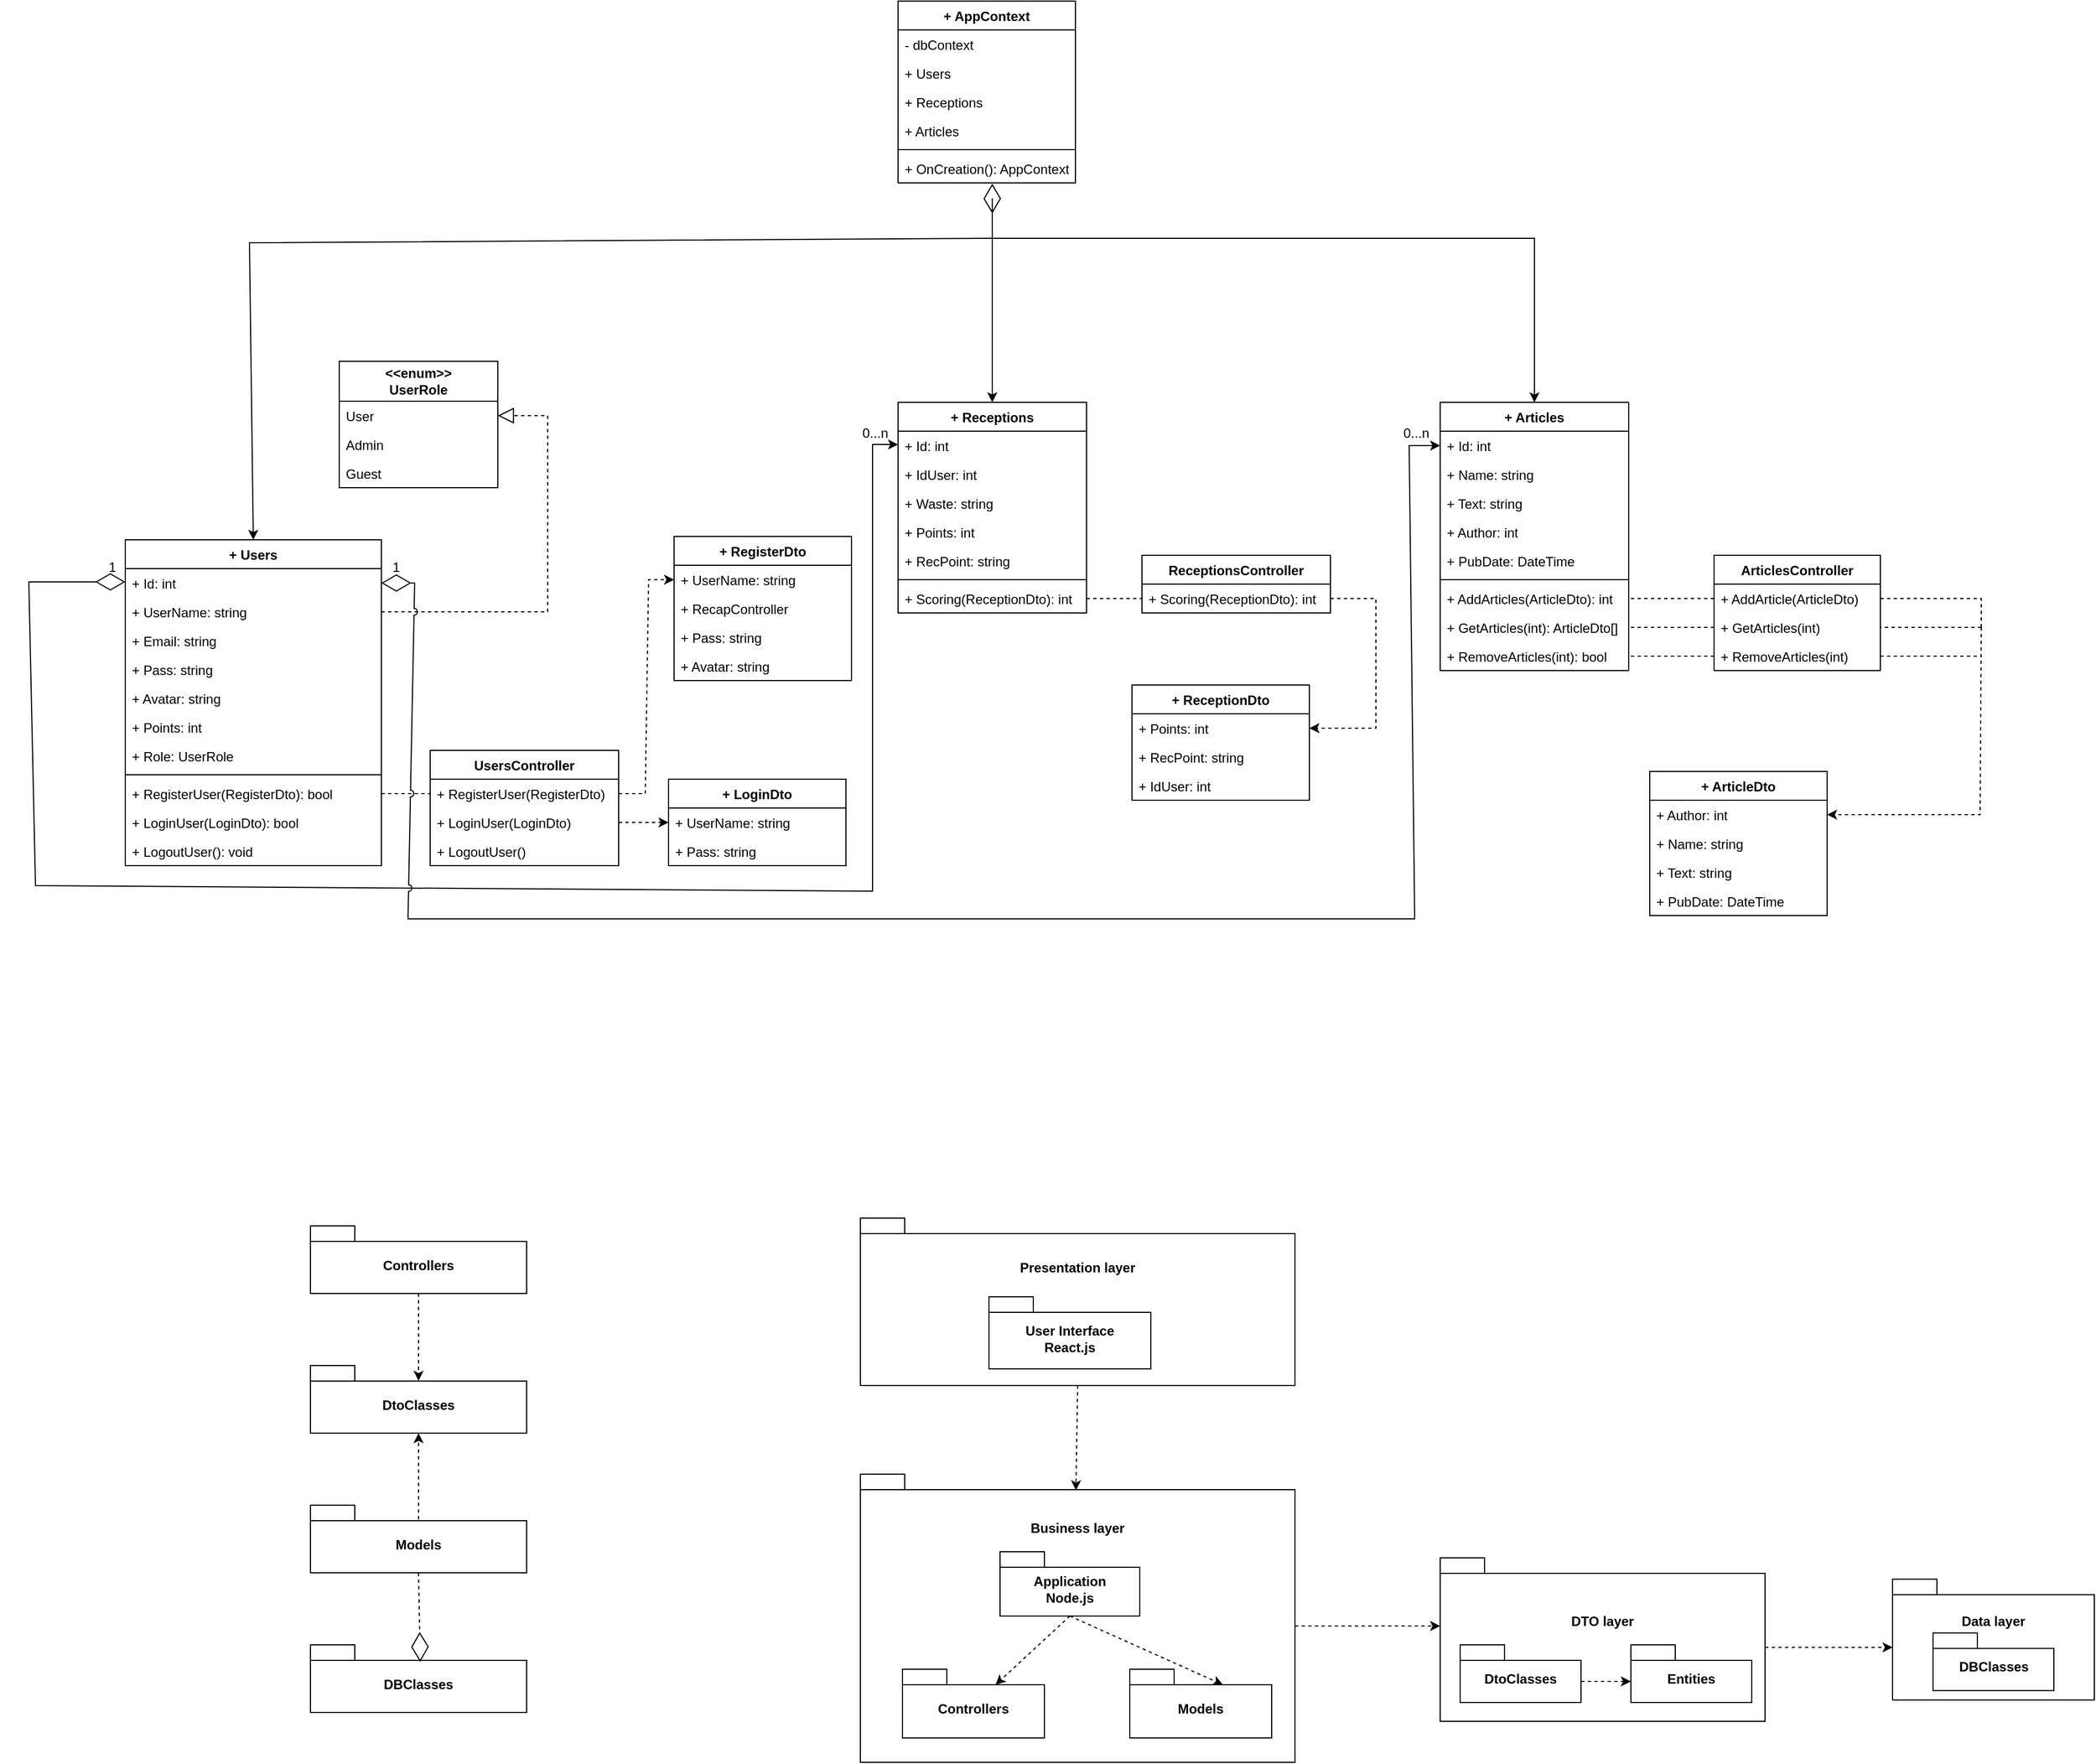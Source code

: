 <mxfile version="24.7.17">
  <diagram id="C5RBs43oDa-KdzZeNtuy" name="Page-1">
    <mxGraphModel dx="2550" dy="1283" grid="0" gridSize="10" guides="1" tooltips="1" connect="1" arrows="1" fold="1" page="0" pageScale="1" pageWidth="827" pageHeight="1169" math="0" shadow="0">
      <root>
        <mxCell id="WIyWlLk6GJQsqaUBKTNV-0" />
        <mxCell id="WIyWlLk6GJQsqaUBKTNV-1" parent="WIyWlLk6GJQsqaUBKTNV-0" />
        <mxCell id="W99qepSais5juS14CK-y-0" value="+ AppContext" style="swimlane;fontStyle=1;align=center;verticalAlign=top;childLayout=stackLayout;horizontal=1;startSize=26;horizontalStack=0;resizeParent=1;resizeParentMax=0;resizeLast=0;collapsible=1;marginBottom=0;whiteSpace=wrap;html=1;" parent="WIyWlLk6GJQsqaUBKTNV-1" vertex="1">
          <mxGeometry x="735" y="-72" width="160" height="164" as="geometry" />
        </mxCell>
        <mxCell id="W99qepSais5juS14CK-y-1" value="- dbContext" style="text;strokeColor=none;fillColor=none;align=left;verticalAlign=top;spacingLeft=4;spacingRight=4;overflow=hidden;rotatable=0;points=[[0,0.5],[1,0.5]];portConstraint=eastwest;whiteSpace=wrap;html=1;" parent="W99qepSais5juS14CK-y-0" vertex="1">
          <mxGeometry y="26" width="160" height="26" as="geometry" />
        </mxCell>
        <mxCell id="W99qepSais5juS14CK-y-4" value="+ Users" style="text;strokeColor=none;fillColor=none;align=left;verticalAlign=top;spacingLeft=4;spacingRight=4;overflow=hidden;rotatable=0;points=[[0,0.5],[1,0.5]];portConstraint=eastwest;whiteSpace=wrap;html=1;" parent="W99qepSais5juS14CK-y-0" vertex="1">
          <mxGeometry y="52" width="160" height="26" as="geometry" />
        </mxCell>
        <mxCell id="W99qepSais5juS14CK-y-5" value="+ Receptions" style="text;strokeColor=none;fillColor=none;align=left;verticalAlign=top;spacingLeft=4;spacingRight=4;overflow=hidden;rotatable=0;points=[[0,0.5],[1,0.5]];portConstraint=eastwest;whiteSpace=wrap;html=1;" parent="W99qepSais5juS14CK-y-0" vertex="1">
          <mxGeometry y="78" width="160" height="26" as="geometry" />
        </mxCell>
        <mxCell id="t9Mh6_cJyYwmOtAE9GdM-5" value="+ Articles" style="text;strokeColor=none;fillColor=none;align=left;verticalAlign=top;spacingLeft=4;spacingRight=4;overflow=hidden;rotatable=0;points=[[0,0.5],[1,0.5]];portConstraint=eastwest;whiteSpace=wrap;html=1;" vertex="1" parent="W99qepSais5juS14CK-y-0">
          <mxGeometry y="104" width="160" height="26" as="geometry" />
        </mxCell>
        <mxCell id="W99qepSais5juS14CK-y-2" value="" style="line;strokeWidth=1;fillColor=none;align=left;verticalAlign=middle;spacingTop=-1;spacingLeft=3;spacingRight=3;rotatable=0;labelPosition=right;points=[];portConstraint=eastwest;strokeColor=inherit;" parent="W99qepSais5juS14CK-y-0" vertex="1">
          <mxGeometry y="130" width="160" height="8" as="geometry" />
        </mxCell>
        <mxCell id="W99qepSais5juS14CK-y-3" value="+ OnCreation(): AppContext" style="text;strokeColor=none;fillColor=none;align=left;verticalAlign=top;spacingLeft=4;spacingRight=4;overflow=hidden;rotatable=0;points=[[0,0.5],[1,0.5]];portConstraint=eastwest;whiteSpace=wrap;html=1;" parent="W99qepSais5juS14CK-y-0" vertex="1">
          <mxGeometry y="138" width="160" height="26" as="geometry" />
        </mxCell>
        <mxCell id="W99qepSais5juS14CK-y-13" value="+ Users" style="swimlane;fontStyle=1;align=center;verticalAlign=top;childLayout=stackLayout;horizontal=1;startSize=26;horizontalStack=0;resizeParent=1;resizeParentMax=0;resizeLast=0;collapsible=1;marginBottom=0;whiteSpace=wrap;html=1;" parent="WIyWlLk6GJQsqaUBKTNV-1" vertex="1">
          <mxGeometry x="38" y="414" width="231" height="294" as="geometry" />
        </mxCell>
        <mxCell id="W99qepSais5juS14CK-y-14" value="+ Id: int" style="text;strokeColor=none;fillColor=none;align=left;verticalAlign=top;spacingLeft=4;spacingRight=4;overflow=hidden;rotatable=0;points=[[0,0.5],[1,0.5]];portConstraint=eastwest;whiteSpace=wrap;html=1;" parent="W99qepSais5juS14CK-y-13" vertex="1">
          <mxGeometry y="26" width="231" height="26" as="geometry" />
        </mxCell>
        <mxCell id="W99qepSais5juS14CK-y-20" value="+ UserName: string" style="text;strokeColor=none;fillColor=none;align=left;verticalAlign=top;spacingLeft=4;spacingRight=4;overflow=hidden;rotatable=0;points=[[0,0.5],[1,0.5]];portConstraint=eastwest;whiteSpace=wrap;html=1;" parent="W99qepSais5juS14CK-y-13" vertex="1">
          <mxGeometry y="52" width="231" height="26" as="geometry" />
        </mxCell>
        <mxCell id="W99qepSais5juS14CK-y-21" value="+ Email: string" style="text;strokeColor=none;fillColor=none;align=left;verticalAlign=top;spacingLeft=4;spacingRight=4;overflow=hidden;rotatable=0;points=[[0,0.5],[1,0.5]];portConstraint=eastwest;whiteSpace=wrap;html=1;" parent="W99qepSais5juS14CK-y-13" vertex="1">
          <mxGeometry y="78" width="231" height="26" as="geometry" />
        </mxCell>
        <mxCell id="W99qepSais5juS14CK-y-22" value="+ Pass: string" style="text;strokeColor=none;fillColor=none;align=left;verticalAlign=top;spacingLeft=4;spacingRight=4;overflow=hidden;rotatable=0;points=[[0,0.5],[1,0.5]];portConstraint=eastwest;whiteSpace=wrap;html=1;" parent="W99qepSais5juS14CK-y-13" vertex="1">
          <mxGeometry y="104" width="231" height="26" as="geometry" />
        </mxCell>
        <mxCell id="W99qepSais5juS14CK-y-23" value="+ Avatar: string" style="text;strokeColor=none;fillColor=none;align=left;verticalAlign=top;spacingLeft=4;spacingRight=4;overflow=hidden;rotatable=0;points=[[0,0.5],[1,0.5]];portConstraint=eastwest;whiteSpace=wrap;html=1;" parent="W99qepSais5juS14CK-y-13" vertex="1">
          <mxGeometry y="130" width="231" height="26" as="geometry" />
        </mxCell>
        <mxCell id="W99qepSais5juS14CK-y-24" value="+ Points: int" style="text;strokeColor=none;fillColor=none;align=left;verticalAlign=top;spacingLeft=4;spacingRight=4;overflow=hidden;rotatable=0;points=[[0,0.5],[1,0.5]];portConstraint=eastwest;whiteSpace=wrap;html=1;" parent="W99qepSais5juS14CK-y-13" vertex="1">
          <mxGeometry y="156" width="231" height="26" as="geometry" />
        </mxCell>
        <mxCell id="W99qepSais5juS14CK-y-25" value="+ Role: UserRole" style="text;strokeColor=none;fillColor=none;align=left;verticalAlign=top;spacingLeft=4;spacingRight=4;overflow=hidden;rotatable=0;points=[[0,0.5],[1,0.5]];portConstraint=eastwest;whiteSpace=wrap;html=1;" parent="W99qepSais5juS14CK-y-13" vertex="1">
          <mxGeometry y="182" width="231" height="26" as="geometry" />
        </mxCell>
        <mxCell id="W99qepSais5juS14CK-y-17" value="" style="line;strokeWidth=1;fillColor=none;align=left;verticalAlign=middle;spacingTop=-1;spacingLeft=3;spacingRight=3;rotatable=0;labelPosition=right;points=[];portConstraint=eastwest;strokeColor=inherit;" parent="W99qepSais5juS14CK-y-13" vertex="1">
          <mxGeometry y="208" width="231" height="8" as="geometry" />
        </mxCell>
        <mxCell id="W99qepSais5juS14CK-y-18" value="+ RegisterUser(RegisterDto): bool" style="text;strokeColor=none;fillColor=none;align=left;verticalAlign=top;spacingLeft=4;spacingRight=4;overflow=hidden;rotatable=0;points=[[0,0.5],[1,0.5]];portConstraint=eastwest;whiteSpace=wrap;html=1;" parent="W99qepSais5juS14CK-y-13" vertex="1">
          <mxGeometry y="216" width="231" height="26" as="geometry" />
        </mxCell>
        <mxCell id="t9Mh6_cJyYwmOtAE9GdM-12" value="+ LoginUser(LoginDto): bool" style="text;strokeColor=none;fillColor=none;align=left;verticalAlign=top;spacingLeft=4;spacingRight=4;overflow=hidden;rotatable=0;points=[[0,0.5],[1,0.5]];portConstraint=eastwest;whiteSpace=wrap;html=1;" vertex="1" parent="W99qepSais5juS14CK-y-13">
          <mxGeometry y="242" width="231" height="26" as="geometry" />
        </mxCell>
        <mxCell id="t9Mh6_cJyYwmOtAE9GdM-13" value="+ LogoutUser(): void" style="text;strokeColor=none;fillColor=none;align=left;verticalAlign=top;spacingLeft=4;spacingRight=4;overflow=hidden;rotatable=0;points=[[0,0.5],[1,0.5]];portConstraint=eastwest;whiteSpace=wrap;html=1;" vertex="1" parent="W99qepSais5juS14CK-y-13">
          <mxGeometry y="268" width="231" height="26" as="geometry" />
        </mxCell>
        <mxCell id="W99qepSais5juS14CK-y-26" value="UsersController" style="swimlane;fontStyle=1;align=center;verticalAlign=top;childLayout=stackLayout;horizontal=1;startSize=26;horizontalStack=0;resizeParent=1;resizeParentMax=0;resizeLast=0;collapsible=1;marginBottom=0;whiteSpace=wrap;html=1;" parent="WIyWlLk6GJQsqaUBKTNV-1" vertex="1">
          <mxGeometry x="313" y="604" width="170" height="104" as="geometry" />
        </mxCell>
        <mxCell id="W99qepSais5juS14CK-y-27" value="+ RegisterUser(RegisterDto)" style="text;strokeColor=none;fillColor=none;align=left;verticalAlign=top;spacingLeft=4;spacingRight=4;overflow=hidden;rotatable=0;points=[[0,0.5],[1,0.5]];portConstraint=eastwest;whiteSpace=wrap;html=1;" parent="W99qepSais5juS14CK-y-26" vertex="1">
          <mxGeometry y="26" width="170" height="26" as="geometry" />
        </mxCell>
        <mxCell id="W99qepSais5juS14CK-y-28" value="+ LoginUser(LoginDto)" style="text;strokeColor=none;fillColor=none;align=left;verticalAlign=top;spacingLeft=4;spacingRight=4;overflow=hidden;rotatable=0;points=[[0,0.5],[1,0.5]];portConstraint=eastwest;whiteSpace=wrap;html=1;" parent="W99qepSais5juS14CK-y-26" vertex="1">
          <mxGeometry y="52" width="170" height="26" as="geometry" />
        </mxCell>
        <mxCell id="W99qepSais5juS14CK-y-29" value="+ LogoutUser()" style="text;strokeColor=none;fillColor=none;align=left;verticalAlign=top;spacingLeft=4;spacingRight=4;overflow=hidden;rotatable=0;points=[[0,0.5],[1,0.5]];portConstraint=eastwest;whiteSpace=wrap;html=1;" parent="W99qepSais5juS14CK-y-26" vertex="1">
          <mxGeometry y="78" width="170" height="26" as="geometry" />
        </mxCell>
        <mxCell id="W99qepSais5juS14CK-y-32" value="+ RegisterDto" style="swimlane;fontStyle=1;align=center;verticalAlign=top;childLayout=stackLayout;horizontal=1;startSize=26;horizontalStack=0;resizeParent=1;resizeParentMax=0;resizeLast=0;collapsible=1;marginBottom=0;whiteSpace=wrap;html=1;" parent="WIyWlLk6GJQsqaUBKTNV-1" vertex="1">
          <mxGeometry x="533" y="411" width="160" height="130" as="geometry" />
        </mxCell>
        <mxCell id="W99qepSais5juS14CK-y-33" value="+ UserName: string" style="text;strokeColor=none;fillColor=none;align=left;verticalAlign=top;spacingLeft=4;spacingRight=4;overflow=hidden;rotatable=0;points=[[0,0.5],[1,0.5]];portConstraint=eastwest;whiteSpace=wrap;html=1;" parent="W99qepSais5juS14CK-y-32" vertex="1">
          <mxGeometry y="26" width="160" height="26" as="geometry" />
        </mxCell>
        <mxCell id="W99qepSais5juS14CK-y-34" value="+ RecapController" style="text;strokeColor=none;fillColor=none;align=left;verticalAlign=top;spacingLeft=4;spacingRight=4;overflow=hidden;rotatable=0;points=[[0,0.5],[1,0.5]];portConstraint=eastwest;whiteSpace=wrap;html=1;" parent="W99qepSais5juS14CK-y-32" vertex="1">
          <mxGeometry y="52" width="160" height="26" as="geometry" />
        </mxCell>
        <mxCell id="W99qepSais5juS14CK-y-35" value="+ Pass: string" style="text;strokeColor=none;fillColor=none;align=left;verticalAlign=top;spacingLeft=4;spacingRight=4;overflow=hidden;rotatable=0;points=[[0,0.5],[1,0.5]];portConstraint=eastwest;whiteSpace=wrap;html=1;" parent="W99qepSais5juS14CK-y-32" vertex="1">
          <mxGeometry y="78" width="160" height="26" as="geometry" />
        </mxCell>
        <mxCell id="W99qepSais5juS14CK-y-38" value="+ Avatar: string" style="text;strokeColor=none;fillColor=none;align=left;verticalAlign=top;spacingLeft=4;spacingRight=4;overflow=hidden;rotatable=0;points=[[0,0.5],[1,0.5]];portConstraint=eastwest;whiteSpace=wrap;html=1;" parent="W99qepSais5juS14CK-y-32" vertex="1">
          <mxGeometry y="104" width="160" height="26" as="geometry" />
        </mxCell>
        <mxCell id="W99qepSais5juS14CK-y-39" value="+ LoginDto" style="swimlane;fontStyle=1;align=center;verticalAlign=top;childLayout=stackLayout;horizontal=1;startSize=26;horizontalStack=0;resizeParent=1;resizeParentMax=0;resizeLast=0;collapsible=1;marginBottom=0;whiteSpace=wrap;html=1;" parent="WIyWlLk6GJQsqaUBKTNV-1" vertex="1">
          <mxGeometry x="528" y="630" width="160" height="78" as="geometry" />
        </mxCell>
        <mxCell id="W99qepSais5juS14CK-y-40" value="+ UserName: string" style="text;strokeColor=none;fillColor=none;align=left;verticalAlign=top;spacingLeft=4;spacingRight=4;overflow=hidden;rotatable=0;points=[[0,0.5],[1,0.5]];portConstraint=eastwest;whiteSpace=wrap;html=1;" parent="W99qepSais5juS14CK-y-39" vertex="1">
          <mxGeometry y="26" width="160" height="26" as="geometry" />
        </mxCell>
        <mxCell id="W99qepSais5juS14CK-y-44" value="+ Pass: string" style="text;strokeColor=none;fillColor=none;align=left;verticalAlign=top;spacingLeft=4;spacingRight=4;overflow=hidden;rotatable=0;points=[[0,0.5],[1,0.5]];portConstraint=eastwest;whiteSpace=wrap;html=1;" parent="W99qepSais5juS14CK-y-39" vertex="1">
          <mxGeometry y="52" width="160" height="26" as="geometry" />
        </mxCell>
        <mxCell id="t9Mh6_cJyYwmOtAE9GdM-3" style="edgeStyle=orthogonalEdgeStyle;rounded=0;orthogonalLoop=1;jettySize=auto;html=1;exitX=0.5;exitY=0;exitDx=0;exitDy=0;endArrow=none;endFill=0;startArrow=classic;startFill=1;" edge="1" parent="WIyWlLk6GJQsqaUBKTNV-1" source="W99qepSais5juS14CK-y-50">
          <mxGeometry relative="1" as="geometry">
            <mxPoint x="820" y="105.857" as="targetPoint" />
          </mxGeometry>
        </mxCell>
        <mxCell id="W99qepSais5juS14CK-y-50" value="+ Receptions" style="swimlane;fontStyle=1;align=center;verticalAlign=top;childLayout=stackLayout;horizontal=1;startSize=26;horizontalStack=0;resizeParent=1;resizeParentMax=0;resizeLast=0;collapsible=1;marginBottom=0;whiteSpace=wrap;html=1;" parent="WIyWlLk6GJQsqaUBKTNV-1" vertex="1">
          <mxGeometry x="735" y="290" width="170" height="190" as="geometry" />
        </mxCell>
        <mxCell id="W99qepSais5juS14CK-y-51" value="+ Id: int" style="text;strokeColor=none;fillColor=none;align=left;verticalAlign=top;spacingLeft=4;spacingRight=4;overflow=hidden;rotatable=0;points=[[0,0.5],[1,0.5]];portConstraint=eastwest;whiteSpace=wrap;html=1;" parent="W99qepSais5juS14CK-y-50" vertex="1">
          <mxGeometry y="26" width="170" height="26" as="geometry" />
        </mxCell>
        <mxCell id="W99qepSais5juS14CK-y-52" value="+ IdUser: int" style="text;strokeColor=none;fillColor=none;align=left;verticalAlign=top;spacingLeft=4;spacingRight=4;overflow=hidden;rotatable=0;points=[[0,0.5],[1,0.5]];portConstraint=eastwest;whiteSpace=wrap;html=1;" parent="W99qepSais5juS14CK-y-50" vertex="1">
          <mxGeometry y="52" width="170" height="26" as="geometry" />
        </mxCell>
        <mxCell id="W99qepSais5juS14CK-y-53" value="+ Waste: string" style="text;strokeColor=none;fillColor=none;align=left;verticalAlign=top;spacingLeft=4;spacingRight=4;overflow=hidden;rotatable=0;points=[[0,0.5],[1,0.5]];portConstraint=eastwest;whiteSpace=wrap;html=1;" parent="W99qepSais5juS14CK-y-50" vertex="1">
          <mxGeometry y="78" width="170" height="26" as="geometry" />
        </mxCell>
        <mxCell id="W99qepSais5juS14CK-y-54" value="+ Points: int" style="text;strokeColor=none;fillColor=none;align=left;verticalAlign=top;spacingLeft=4;spacingRight=4;overflow=hidden;rotatable=0;points=[[0,0.5],[1,0.5]];portConstraint=eastwest;whiteSpace=wrap;html=1;" parent="W99qepSais5juS14CK-y-50" vertex="1">
          <mxGeometry y="104" width="170" height="26" as="geometry" />
        </mxCell>
        <mxCell id="W99qepSais5juS14CK-y-57" value="+ RecPoint: string" style="text;strokeColor=none;fillColor=none;align=left;verticalAlign=top;spacingLeft=4;spacingRight=4;overflow=hidden;rotatable=0;points=[[0,0.5],[1,0.5]];portConstraint=eastwest;whiteSpace=wrap;html=1;" parent="W99qepSais5juS14CK-y-50" vertex="1">
          <mxGeometry y="130" width="170" height="26" as="geometry" />
        </mxCell>
        <mxCell id="W99qepSais5juS14CK-y-58" value="" style="line;strokeWidth=1;fillColor=none;align=left;verticalAlign=middle;spacingTop=-1;spacingLeft=3;spacingRight=3;rotatable=0;labelPosition=right;points=[];portConstraint=eastwest;strokeColor=inherit;" parent="W99qepSais5juS14CK-y-50" vertex="1">
          <mxGeometry y="156" width="170" height="8" as="geometry" />
        </mxCell>
        <mxCell id="W99qepSais5juS14CK-y-59" value="+ Scoring(ReceptionDto): int" style="text;strokeColor=none;fillColor=none;align=left;verticalAlign=top;spacingLeft=4;spacingRight=4;overflow=hidden;rotatable=0;points=[[0,0.5],[1,0.5]];portConstraint=eastwest;whiteSpace=wrap;html=1;" parent="W99qepSais5juS14CK-y-50" vertex="1">
          <mxGeometry y="164" width="170" height="26" as="geometry" />
        </mxCell>
        <mxCell id="W99qepSais5juS14CK-y-60" value="+ ReceptionDto" style="swimlane;fontStyle=1;align=center;verticalAlign=top;childLayout=stackLayout;horizontal=1;startSize=26;horizontalStack=0;resizeParent=1;resizeParentMax=0;resizeLast=0;collapsible=1;marginBottom=0;whiteSpace=wrap;html=1;" parent="WIyWlLk6GJQsqaUBKTNV-1" vertex="1">
          <mxGeometry x="946" y="545" width="160" height="104" as="geometry" />
        </mxCell>
        <mxCell id="W99qepSais5juS14CK-y-61" value="+ Points: int" style="text;strokeColor=none;fillColor=none;align=left;verticalAlign=top;spacingLeft=4;spacingRight=4;overflow=hidden;rotatable=0;points=[[0,0.5],[1,0.5]];portConstraint=eastwest;whiteSpace=wrap;html=1;" parent="W99qepSais5juS14CK-y-60" vertex="1">
          <mxGeometry y="26" width="160" height="26" as="geometry" />
        </mxCell>
        <mxCell id="W99qepSais5juS14CK-y-62" value="+ RecPoint: string" style="text;strokeColor=none;fillColor=none;align=left;verticalAlign=top;spacingLeft=4;spacingRight=4;overflow=hidden;rotatable=0;points=[[0,0.5],[1,0.5]];portConstraint=eastwest;whiteSpace=wrap;html=1;" parent="W99qepSais5juS14CK-y-60" vertex="1">
          <mxGeometry y="52" width="160" height="26" as="geometry" />
        </mxCell>
        <mxCell id="W99qepSais5juS14CK-y-63" value="+ IdUser: int" style="text;strokeColor=none;fillColor=none;align=left;verticalAlign=top;spacingLeft=4;spacingRight=4;overflow=hidden;rotatable=0;points=[[0,0.5],[1,0.5]];portConstraint=eastwest;whiteSpace=wrap;html=1;" parent="W99qepSais5juS14CK-y-60" vertex="1">
          <mxGeometry y="78" width="160" height="26" as="geometry" />
        </mxCell>
        <mxCell id="W99qepSais5juS14CK-y-65" value="ReceptionsController" style="swimlane;fontStyle=1;align=center;verticalAlign=top;childLayout=stackLayout;horizontal=1;startSize=26;horizontalStack=0;resizeParent=1;resizeParentMax=0;resizeLast=0;collapsible=1;marginBottom=0;whiteSpace=wrap;html=1;" parent="WIyWlLk6GJQsqaUBKTNV-1" vertex="1">
          <mxGeometry x="955" y="428" width="170" height="52" as="geometry" />
        </mxCell>
        <mxCell id="W99qepSais5juS14CK-y-66" value="+ Scoring(ReceptionDto): int" style="text;strokeColor=none;fillColor=none;align=left;verticalAlign=top;spacingLeft=4;spacingRight=4;overflow=hidden;rotatable=0;points=[[0,0.5],[1,0.5]];portConstraint=eastwest;whiteSpace=wrap;html=1;" parent="W99qepSais5juS14CK-y-65" vertex="1">
          <mxGeometry y="26" width="170" height="26" as="geometry" />
        </mxCell>
        <mxCell id="t9Mh6_cJyYwmOtAE9GdM-4" style="edgeStyle=orthogonalEdgeStyle;rounded=0;orthogonalLoop=1;jettySize=auto;html=1;exitX=0.5;exitY=0;exitDx=0;exitDy=0;endArrow=none;endFill=0;startArrow=classic;startFill=1;" edge="1" parent="WIyWlLk6GJQsqaUBKTNV-1" source="W99qepSais5juS14CK-y-69">
          <mxGeometry relative="1" as="geometry">
            <mxPoint x="820" y="142" as="targetPoint" />
            <Array as="points">
              <mxPoint x="1309" y="142" />
            </Array>
          </mxGeometry>
        </mxCell>
        <mxCell id="W99qepSais5juS14CK-y-69" value="+ Articles" style="swimlane;fontStyle=1;align=center;verticalAlign=top;childLayout=stackLayout;horizontal=1;startSize=26;horizontalStack=0;resizeParent=1;resizeParentMax=0;resizeLast=0;collapsible=1;marginBottom=0;whiteSpace=wrap;html=1;" parent="WIyWlLk6GJQsqaUBKTNV-1" vertex="1">
          <mxGeometry x="1224" y="290" width="170" height="242" as="geometry" />
        </mxCell>
        <mxCell id="W99qepSais5juS14CK-y-70" value="+ Id: int" style="text;strokeColor=none;fillColor=none;align=left;verticalAlign=top;spacingLeft=4;spacingRight=4;overflow=hidden;rotatable=0;points=[[0,0.5],[1,0.5]];portConstraint=eastwest;whiteSpace=wrap;html=1;" parent="W99qepSais5juS14CK-y-69" vertex="1">
          <mxGeometry y="26" width="170" height="26" as="geometry" />
        </mxCell>
        <mxCell id="W99qepSais5juS14CK-y-71" value="+ Name: string" style="text;strokeColor=none;fillColor=none;align=left;verticalAlign=top;spacingLeft=4;spacingRight=4;overflow=hidden;rotatable=0;points=[[0,0.5],[1,0.5]];portConstraint=eastwest;whiteSpace=wrap;html=1;" parent="W99qepSais5juS14CK-y-69" vertex="1">
          <mxGeometry y="52" width="170" height="26" as="geometry" />
        </mxCell>
        <mxCell id="W99qepSais5juS14CK-y-72" value="+ Text: string" style="text;strokeColor=none;fillColor=none;align=left;verticalAlign=top;spacingLeft=4;spacingRight=4;overflow=hidden;rotatable=0;points=[[0,0.5],[1,0.5]];portConstraint=eastwest;whiteSpace=wrap;html=1;" parent="W99qepSais5juS14CK-y-69" vertex="1">
          <mxGeometry y="78" width="170" height="26" as="geometry" />
        </mxCell>
        <mxCell id="W99qepSais5juS14CK-y-73" value="+ Author: int" style="text;strokeColor=none;fillColor=none;align=left;verticalAlign=top;spacingLeft=4;spacingRight=4;overflow=hidden;rotatable=0;points=[[0,0.5],[1,0.5]];portConstraint=eastwest;whiteSpace=wrap;html=1;" parent="W99qepSais5juS14CK-y-69" vertex="1">
          <mxGeometry y="104" width="170" height="26" as="geometry" />
        </mxCell>
        <mxCell id="W99qepSais5juS14CK-y-74" value="+ PubDate: DateTime" style="text;strokeColor=none;fillColor=none;align=left;verticalAlign=top;spacingLeft=4;spacingRight=4;overflow=hidden;rotatable=0;points=[[0,0.5],[1,0.5]];portConstraint=eastwest;whiteSpace=wrap;html=1;" parent="W99qepSais5juS14CK-y-69" vertex="1">
          <mxGeometry y="130" width="170" height="26" as="geometry" />
        </mxCell>
        <mxCell id="W99qepSais5juS14CK-y-75" value="" style="line;strokeWidth=1;fillColor=none;align=left;verticalAlign=middle;spacingTop=-1;spacingLeft=3;spacingRight=3;rotatable=0;labelPosition=right;points=[];portConstraint=eastwest;strokeColor=inherit;" parent="W99qepSais5juS14CK-y-69" vertex="1">
          <mxGeometry y="156" width="170" height="8" as="geometry" />
        </mxCell>
        <mxCell id="W99qepSais5juS14CK-y-76" value="+ AddArticles(ArticleDto): int" style="text;strokeColor=none;fillColor=none;align=left;verticalAlign=top;spacingLeft=4;spacingRight=4;overflow=hidden;rotatable=0;points=[[0,0.5],[1,0.5]];portConstraint=eastwest;whiteSpace=wrap;html=1;" parent="W99qepSais5juS14CK-y-69" vertex="1">
          <mxGeometry y="164" width="170" height="26" as="geometry" />
        </mxCell>
        <mxCell id="W99qepSais5juS14CK-y-77" value="+ GetArticles(int): ArticleDto[]" style="text;strokeColor=none;fillColor=none;align=left;verticalAlign=top;spacingLeft=4;spacingRight=4;overflow=hidden;rotatable=0;points=[[0,0.5],[1,0.5]];portConstraint=eastwest;whiteSpace=wrap;html=1;" parent="W99qepSais5juS14CK-y-69" vertex="1">
          <mxGeometry y="190" width="170" height="26" as="geometry" />
        </mxCell>
        <mxCell id="W99qepSais5juS14CK-y-78" value="+ RemoveArticles(int): bool" style="text;strokeColor=none;fillColor=none;align=left;verticalAlign=top;spacingLeft=4;spacingRight=4;overflow=hidden;rotatable=0;points=[[0,0.5],[1,0.5]];portConstraint=eastwest;whiteSpace=wrap;html=1;" parent="W99qepSais5juS14CK-y-69" vertex="1">
          <mxGeometry y="216" width="170" height="26" as="geometry" />
        </mxCell>
        <mxCell id="W99qepSais5juS14CK-y-79" value="ArticlesController" style="swimlane;fontStyle=1;align=center;verticalAlign=top;childLayout=stackLayout;horizontal=1;startSize=26;horizontalStack=0;resizeParent=1;resizeParentMax=0;resizeLast=0;collapsible=1;marginBottom=0;whiteSpace=wrap;html=1;" parent="WIyWlLk6GJQsqaUBKTNV-1" vertex="1">
          <mxGeometry x="1471" y="428" width="150" height="104" as="geometry" />
        </mxCell>
        <mxCell id="W99qepSais5juS14CK-y-80" value="+ AddArticle(ArticleDto)" style="text;strokeColor=none;fillColor=none;align=left;verticalAlign=top;spacingLeft=4;spacingRight=4;overflow=hidden;rotatable=0;points=[[0,0.5],[1,0.5]];portConstraint=eastwest;whiteSpace=wrap;html=1;" parent="W99qepSais5juS14CK-y-79" vertex="1">
          <mxGeometry y="26" width="150" height="26" as="geometry" />
        </mxCell>
        <mxCell id="W99qepSais5juS14CK-y-81" value="+ GetArticles(int)" style="text;strokeColor=none;fillColor=none;align=left;verticalAlign=top;spacingLeft=4;spacingRight=4;overflow=hidden;rotatable=0;points=[[0,0.5],[1,0.5]];portConstraint=eastwest;whiteSpace=wrap;html=1;" parent="W99qepSais5juS14CK-y-79" vertex="1">
          <mxGeometry y="52" width="150" height="26" as="geometry" />
        </mxCell>
        <mxCell id="W99qepSais5juS14CK-y-82" value="+ RemoveArticles(int)" style="text;strokeColor=none;fillColor=none;align=left;verticalAlign=top;spacingLeft=4;spacingRight=4;overflow=hidden;rotatable=0;points=[[0,0.5],[1,0.5]];portConstraint=eastwest;whiteSpace=wrap;html=1;" parent="W99qepSais5juS14CK-y-79" vertex="1">
          <mxGeometry y="78" width="150" height="26" as="geometry" />
        </mxCell>
        <mxCell id="W99qepSais5juS14CK-y-83" value="+ ArticleDto" style="swimlane;fontStyle=1;align=center;verticalAlign=top;childLayout=stackLayout;horizontal=1;startSize=26;horizontalStack=0;resizeParent=1;resizeParentMax=0;resizeLast=0;collapsible=1;marginBottom=0;whiteSpace=wrap;html=1;" parent="WIyWlLk6GJQsqaUBKTNV-1" vertex="1">
          <mxGeometry x="1413" y="623" width="160" height="130" as="geometry" />
        </mxCell>
        <mxCell id="W99qepSais5juS14CK-y-84" value="+ Author: int" style="text;strokeColor=none;fillColor=none;align=left;verticalAlign=top;spacingLeft=4;spacingRight=4;overflow=hidden;rotatable=0;points=[[0,0.5],[1,0.5]];portConstraint=eastwest;whiteSpace=wrap;html=1;" parent="W99qepSais5juS14CK-y-83" vertex="1">
          <mxGeometry y="26" width="160" height="26" as="geometry" />
        </mxCell>
        <mxCell id="W99qepSais5juS14CK-y-87" value="+ Name: string" style="text;strokeColor=none;fillColor=none;align=left;verticalAlign=top;spacingLeft=4;spacingRight=4;overflow=hidden;rotatable=0;points=[[0,0.5],[1,0.5]];portConstraint=eastwest;whiteSpace=wrap;html=1;" parent="W99qepSais5juS14CK-y-83" vertex="1">
          <mxGeometry y="52" width="160" height="26" as="geometry" />
        </mxCell>
        <mxCell id="W99qepSais5juS14CK-y-85" value="+ Text: string" style="text;strokeColor=none;fillColor=none;align=left;verticalAlign=top;spacingLeft=4;spacingRight=4;overflow=hidden;rotatable=0;points=[[0,0.5],[1,0.5]];portConstraint=eastwest;whiteSpace=wrap;html=1;" parent="W99qepSais5juS14CK-y-83" vertex="1">
          <mxGeometry y="78" width="160" height="26" as="geometry" />
        </mxCell>
        <mxCell id="W99qepSais5juS14CK-y-86" value="+ PubDate: DateTime" style="text;strokeColor=none;fillColor=none;align=left;verticalAlign=top;spacingLeft=4;spacingRight=4;overflow=hidden;rotatable=0;points=[[0,0.5],[1,0.5]];portConstraint=eastwest;whiteSpace=wrap;html=1;" parent="W99qepSais5juS14CK-y-83" vertex="1">
          <mxGeometry y="104" width="160" height="26" as="geometry" />
        </mxCell>
        <mxCell id="W99qepSais5juS14CK-y-88" value="Controllers" style="shape=folder;fontStyle=1;spacingTop=10;tabWidth=40;tabHeight=14;tabPosition=left;html=1;whiteSpace=wrap;" parent="WIyWlLk6GJQsqaUBKTNV-1" vertex="1">
          <mxGeometry x="205" y="1033" width="195" height="61" as="geometry" />
        </mxCell>
        <mxCell id="W99qepSais5juS14CK-y-94" value="DtoClasses" style="shape=folder;fontStyle=1;spacingTop=10;tabWidth=40;tabHeight=14;tabPosition=left;html=1;whiteSpace=wrap;" parent="WIyWlLk6GJQsqaUBKTNV-1" vertex="1">
          <mxGeometry x="205" y="1159" width="195" height="61" as="geometry" />
        </mxCell>
        <mxCell id="W99qepSais5juS14CK-y-95" value="DBClasses" style="shape=folder;fontStyle=1;spacingTop=10;tabWidth=40;tabHeight=14;tabPosition=left;html=1;whiteSpace=wrap;" parent="WIyWlLk6GJQsqaUBKTNV-1" vertex="1">
          <mxGeometry x="205" y="1411" width="195" height="61" as="geometry" />
        </mxCell>
        <mxCell id="W99qepSais5juS14CK-y-96" value="Models" style="shape=folder;fontStyle=1;spacingTop=10;tabWidth=40;tabHeight=14;tabPosition=left;html=1;whiteSpace=wrap;" parent="WIyWlLk6GJQsqaUBKTNV-1" vertex="1">
          <mxGeometry x="205" y="1285" width="195" height="61" as="geometry" />
        </mxCell>
        <mxCell id="W99qepSais5juS14CK-y-97" value="" style="endArrow=classic;html=1;rounded=0;dashed=1;exitX=0.5;exitY=1;exitDx=0;exitDy=0;exitPerimeter=0;entryX=0.5;entryY=0.226;entryDx=0;entryDy=0;entryPerimeter=0;" parent="WIyWlLk6GJQsqaUBKTNV-1" source="W99qepSais5juS14CK-y-88" target="W99qepSais5juS14CK-y-94" edge="1">
          <mxGeometry width="50" height="50" relative="1" as="geometry">
            <mxPoint x="557" y="1237" as="sourcePoint" />
            <mxPoint x="607" y="1187" as="targetPoint" />
          </mxGeometry>
        </mxCell>
        <mxCell id="W99qepSais5juS14CK-y-98" value="" style="endArrow=classic;html=1;rounded=0;dashed=1;exitX=0.5;exitY=0.208;exitDx=0;exitDy=0;exitPerimeter=0;entryX=0.5;entryY=1;entryDx=0;entryDy=0;entryPerimeter=0;" parent="WIyWlLk6GJQsqaUBKTNV-1" source="W99qepSais5juS14CK-y-96" target="W99qepSais5juS14CK-y-94" edge="1">
          <mxGeometry width="50" height="50" relative="1" as="geometry">
            <mxPoint x="534.52" y="1260" as="sourcePoint" />
            <mxPoint x="534.52" y="1339" as="targetPoint" />
          </mxGeometry>
        </mxCell>
        <mxCell id="W99qepSais5juS14CK-y-100" value="" style="endArrow=diamondThin;endFill=0;endSize=24;html=1;rounded=0;dashed=1;exitX=0.5;exitY=1;exitDx=0;exitDy=0;exitPerimeter=0;entryX=0.508;entryY=0.251;entryDx=0;entryDy=0;entryPerimeter=0;" parent="WIyWlLk6GJQsqaUBKTNV-1" source="W99qepSais5juS14CK-y-96" target="W99qepSais5juS14CK-y-95" edge="1">
          <mxGeometry width="160" relative="1" as="geometry">
            <mxPoint x="302.5" y="1366" as="sourcePoint" />
            <mxPoint x="323" y="1425" as="targetPoint" />
          </mxGeometry>
        </mxCell>
        <mxCell id="t9Mh6_cJyYwmOtAE9GdM-1" value="" style="endArrow=diamondThin;endFill=0;endSize=24;html=1;rounded=0;entryX=0.531;entryY=1.027;entryDx=0;entryDy=0;entryPerimeter=0;exitX=0.5;exitY=0;exitDx=0;exitDy=0;startArrow=classic;startFill=1;" edge="1" parent="WIyWlLk6GJQsqaUBKTNV-1" source="W99qepSais5juS14CK-y-13" target="W99qepSais5juS14CK-y-3">
          <mxGeometry width="160" relative="1" as="geometry">
            <mxPoint x="820" y="121" as="sourcePoint" />
            <mxPoint x="821" y="265" as="targetPoint" />
            <Array as="points">
              <mxPoint x="150" y="146" />
              <mxPoint x="820" y="142" />
            </Array>
          </mxGeometry>
        </mxCell>
        <mxCell id="t9Mh6_cJyYwmOtAE9GdM-8" value="&lt;b&gt;&amp;lt;&amp;lt;enum&amp;gt;&amp;gt;&lt;/b&gt;&lt;div&gt;&lt;b&gt;UserRole&lt;/b&gt;&lt;/div&gt;" style="swimlane;fontStyle=0;childLayout=stackLayout;horizontal=1;startSize=36;fillColor=none;horizontalStack=0;resizeParent=1;resizeParentMax=0;resizeLast=0;collapsible=1;marginBottom=0;whiteSpace=wrap;html=1;" vertex="1" parent="WIyWlLk6GJQsqaUBKTNV-1">
          <mxGeometry x="231" y="253" width="143" height="114" as="geometry" />
        </mxCell>
        <mxCell id="t9Mh6_cJyYwmOtAE9GdM-9" value="User" style="text;strokeColor=none;fillColor=none;align=left;verticalAlign=top;spacingLeft=4;spacingRight=4;overflow=hidden;rotatable=0;points=[[0,0.5],[1,0.5]];portConstraint=eastwest;whiteSpace=wrap;html=1;" vertex="1" parent="t9Mh6_cJyYwmOtAE9GdM-8">
          <mxGeometry y="36" width="143" height="26" as="geometry" />
        </mxCell>
        <mxCell id="t9Mh6_cJyYwmOtAE9GdM-10" value="Admin" style="text;strokeColor=none;fillColor=none;align=left;verticalAlign=top;spacingLeft=4;spacingRight=4;overflow=hidden;rotatable=0;points=[[0,0.5],[1,0.5]];portConstraint=eastwest;whiteSpace=wrap;html=1;" vertex="1" parent="t9Mh6_cJyYwmOtAE9GdM-8">
          <mxGeometry y="62" width="143" height="26" as="geometry" />
        </mxCell>
        <mxCell id="t9Mh6_cJyYwmOtAE9GdM-11" value="Guest" style="text;strokeColor=none;fillColor=none;align=left;verticalAlign=top;spacingLeft=4;spacingRight=4;overflow=hidden;rotatable=0;points=[[0,0.5],[1,0.5]];portConstraint=eastwest;whiteSpace=wrap;html=1;" vertex="1" parent="t9Mh6_cJyYwmOtAE9GdM-8">
          <mxGeometry y="88" width="143" height="26" as="geometry" />
        </mxCell>
        <mxCell id="t9Mh6_cJyYwmOtAE9GdM-15" value="" style="endArrow=block;dashed=1;endFill=0;endSize=12;html=1;rounded=0;exitX=1;exitY=0.5;exitDx=0;exitDy=0;entryX=1;entryY=0.5;entryDx=0;entryDy=0;" edge="1" parent="WIyWlLk6GJQsqaUBKTNV-1" source="W99qepSais5juS14CK-y-20" target="t9Mh6_cJyYwmOtAE9GdM-9">
          <mxGeometry width="160" relative="1" as="geometry">
            <mxPoint x="354" y="445" as="sourcePoint" />
            <mxPoint x="374" y="282" as="targetPoint" />
            <Array as="points">
              <mxPoint x="419" y="479" />
              <mxPoint x="419" y="302" />
            </Array>
          </mxGeometry>
        </mxCell>
        <mxCell id="t9Mh6_cJyYwmOtAE9GdM-17" value="" style="endArrow=classic;html=1;rounded=0;dashed=1;exitX=1;exitY=0.5;exitDx=0;exitDy=0;entryX=0;entryY=0.5;entryDx=0;entryDy=0;" edge="1" parent="WIyWlLk6GJQsqaUBKTNV-1" source="W99qepSais5juS14CK-y-27" target="W99qepSais5juS14CK-y-33">
          <mxGeometry width="50" height="50" relative="1" as="geometry">
            <mxPoint x="621" y="841" as="sourcePoint" />
            <mxPoint x="671" y="791" as="targetPoint" />
            <Array as="points">
              <mxPoint x="507" y="643" />
              <mxPoint x="510" y="450" />
            </Array>
          </mxGeometry>
        </mxCell>
        <mxCell id="t9Mh6_cJyYwmOtAE9GdM-18" value="" style="endArrow=classic;html=1;rounded=0;dashed=1;exitX=1;exitY=0.5;exitDx=0;exitDy=0;entryX=0;entryY=0.5;entryDx=0;entryDy=0;" edge="1" parent="WIyWlLk6GJQsqaUBKTNV-1" source="W99qepSais5juS14CK-y-28" target="W99qepSais5juS14CK-y-40">
          <mxGeometry width="50" height="50" relative="1" as="geometry">
            <mxPoint x="631" y="851" as="sourcePoint" />
            <mxPoint x="681" y="801" as="targetPoint" />
          </mxGeometry>
        </mxCell>
        <mxCell id="t9Mh6_cJyYwmOtAE9GdM-19" value="" style="endArrow=classic;html=1;rounded=0;dashed=1;entryX=1;entryY=0.5;entryDx=0;entryDy=0;" edge="1" parent="WIyWlLk6GJQsqaUBKTNV-1" target="W99qepSais5juS14CK-y-84">
          <mxGeometry width="50" height="50" relative="1" as="geometry">
            <mxPoint x="1712" y="493" as="sourcePoint" />
            <mxPoint x="1774" y="708" as="targetPoint" />
            <Array as="points">
              <mxPoint x="1711" y="662" />
            </Array>
          </mxGeometry>
        </mxCell>
        <mxCell id="t9Mh6_cJyYwmOtAE9GdM-23" value="" style="endArrow=none;dashed=1;html=1;rounded=0;exitX=1;exitY=0.5;exitDx=0;exitDy=0;entryX=0;entryY=0.5;entryDx=0;entryDy=0;" edge="1" parent="WIyWlLk6GJQsqaUBKTNV-1" source="W99qepSais5juS14CK-y-18" target="W99qepSais5juS14CK-y-27">
          <mxGeometry width="50" height="50" relative="1" as="geometry">
            <mxPoint x="400" y="822" as="sourcePoint" />
            <mxPoint x="450" y="772" as="targetPoint" />
          </mxGeometry>
        </mxCell>
        <mxCell id="t9Mh6_cJyYwmOtAE9GdM-25" value="" style="endArrow=none;dashed=1;html=1;rounded=0;exitX=1;exitY=0.5;exitDx=0;exitDy=0;entryX=0;entryY=0.5;entryDx=0;entryDy=0;" edge="1" parent="WIyWlLk6GJQsqaUBKTNV-1" source="W99qepSais5juS14CK-y-59" target="W99qepSais5juS14CK-y-66">
          <mxGeometry width="50" height="50" relative="1" as="geometry">
            <mxPoint x="1126" y="865" as="sourcePoint" />
            <mxPoint x="1176" y="815" as="targetPoint" />
          </mxGeometry>
        </mxCell>
        <mxCell id="t9Mh6_cJyYwmOtAE9GdM-26" value="" style="endArrow=classic;html=1;rounded=0;dashed=1;exitX=1;exitY=0.5;exitDx=0;exitDy=0;entryX=1;entryY=0.5;entryDx=0;entryDy=0;" edge="1" parent="WIyWlLk6GJQsqaUBKTNV-1" source="W99qepSais5juS14CK-y-66" target="W99qepSais5juS14CK-y-61">
          <mxGeometry width="50" height="50" relative="1" as="geometry">
            <mxPoint x="1004" y="833" as="sourcePoint" />
            <mxPoint x="1054" y="783" as="targetPoint" />
            <Array as="points">
              <mxPoint x="1166" y="467" />
              <mxPoint x="1166" y="584" />
            </Array>
          </mxGeometry>
        </mxCell>
        <mxCell id="t9Mh6_cJyYwmOtAE9GdM-32" value="" style="endArrow=none;dashed=1;html=1;rounded=0;entryX=1;entryY=0.5;entryDx=0;entryDy=0;exitX=0;exitY=0.5;exitDx=0;exitDy=0;" edge="1" parent="WIyWlLk6GJQsqaUBKTNV-1" source="W99qepSais5juS14CK-y-80" target="W99qepSais5juS14CK-y-76">
          <mxGeometry width="50" height="50" relative="1" as="geometry">
            <mxPoint x="1409" y="761" as="sourcePoint" />
            <mxPoint x="1459" y="711" as="targetPoint" />
          </mxGeometry>
        </mxCell>
        <mxCell id="t9Mh6_cJyYwmOtAE9GdM-33" value="" style="endArrow=none;dashed=1;html=1;rounded=0;entryX=1;entryY=0.5;entryDx=0;entryDy=0;exitX=0;exitY=0.5;exitDx=0;exitDy=0;" edge="1" parent="WIyWlLk6GJQsqaUBKTNV-1" source="W99qepSais5juS14CK-y-82" target="W99qepSais5juS14CK-y-78">
          <mxGeometry width="50" height="50" relative="1" as="geometry">
            <mxPoint x="1442" y="726" as="sourcePoint" />
            <mxPoint x="1492" y="676" as="targetPoint" />
          </mxGeometry>
        </mxCell>
        <mxCell id="t9Mh6_cJyYwmOtAE9GdM-34" value="" style="endArrow=none;dashed=1;html=1;rounded=0;entryX=1;entryY=0.5;entryDx=0;entryDy=0;exitX=0;exitY=0.5;exitDx=0;exitDy=0;" edge="1" parent="WIyWlLk6GJQsqaUBKTNV-1" source="W99qepSais5juS14CK-y-81" target="W99qepSais5juS14CK-y-77">
          <mxGeometry width="50" height="50" relative="1" as="geometry">
            <mxPoint x="1426" y="685" as="sourcePoint" />
            <mxPoint x="1476" y="635" as="targetPoint" />
          </mxGeometry>
        </mxCell>
        <mxCell id="t9Mh6_cJyYwmOtAE9GdM-35" value="" style="endArrow=none;dashed=1;html=1;rounded=0;exitX=1;exitY=0.5;exitDx=0;exitDy=0;" edge="1" parent="WIyWlLk6GJQsqaUBKTNV-1" source="W99qepSais5juS14CK-y-80">
          <mxGeometry width="50" height="50" relative="1" as="geometry">
            <mxPoint x="1696" y="584" as="sourcePoint" />
            <mxPoint x="1712" y="493" as="targetPoint" />
            <Array as="points">
              <mxPoint x="1712" y="467" />
            </Array>
          </mxGeometry>
        </mxCell>
        <mxCell id="t9Mh6_cJyYwmOtAE9GdM-36" value="" style="endArrow=none;dashed=1;html=1;rounded=0;entryX=1;entryY=0.5;entryDx=0;entryDy=0;" edge="1" parent="WIyWlLk6GJQsqaUBKTNV-1" target="W99qepSais5juS14CK-y-81">
          <mxGeometry width="50" height="50" relative="1" as="geometry">
            <mxPoint x="1712" y="493" as="sourcePoint" />
            <mxPoint x="1732" y="604" as="targetPoint" />
          </mxGeometry>
        </mxCell>
        <mxCell id="t9Mh6_cJyYwmOtAE9GdM-37" value="" style="endArrow=none;dashed=1;html=1;rounded=0;exitX=1;exitY=0.5;exitDx=0;exitDy=0;" edge="1" parent="WIyWlLk6GJQsqaUBKTNV-1" source="W99qepSais5juS14CK-y-82">
          <mxGeometry width="50" height="50" relative="1" as="geometry">
            <mxPoint x="1657" y="587" as="sourcePoint" />
            <mxPoint x="1712" y="519" as="targetPoint" />
          </mxGeometry>
        </mxCell>
        <mxCell id="t9Mh6_cJyYwmOtAE9GdM-44" value="" style="endArrow=diamondThin;endFill=0;endSize=24;html=1;rounded=0;entryX=0;entryY=0.5;entryDx=0;entryDy=0;exitX=0;exitY=0.5;exitDx=0;exitDy=0;startArrow=classic;startFill=1;jumpStyle=none;" edge="1" parent="WIyWlLk6GJQsqaUBKTNV-1">
          <mxGeometry width="160" relative="1" as="geometry">
            <mxPoint x="735" y="328.0" as="sourcePoint" />
            <mxPoint x="38" y="452.0" as="targetPoint" />
            <Array as="points">
              <mxPoint x="712" y="328" />
              <mxPoint x="712" y="731" />
              <mxPoint x="-43" y="726" />
              <mxPoint x="-49" y="452" />
            </Array>
          </mxGeometry>
        </mxCell>
        <mxCell id="t9Mh6_cJyYwmOtAE9GdM-45" value="1" style="text;html=1;align=center;verticalAlign=middle;resizable=0;points=[];autosize=1;strokeColor=none;fillColor=none;" vertex="1" parent="WIyWlLk6GJQsqaUBKTNV-1">
          <mxGeometry x="13" y="426" width="25" height="26" as="geometry" />
        </mxCell>
        <mxCell id="t9Mh6_cJyYwmOtAE9GdM-46" value="0...n" style="text;html=1;align=center;verticalAlign=middle;resizable=0;points=[];autosize=1;strokeColor=none;fillColor=none;" vertex="1" parent="WIyWlLk6GJQsqaUBKTNV-1">
          <mxGeometry x="693" y="305" width="41" height="26" as="geometry" />
        </mxCell>
        <mxCell id="t9Mh6_cJyYwmOtAE9GdM-49" value="" style="endArrow=diamondThin;endFill=0;endSize=24;html=1;rounded=0;entryX=1;entryY=0.5;entryDx=0;entryDy=0;exitX=0;exitY=0.5;exitDx=0;exitDy=0;jumpStyle=arc;startArrow=classic;startFill=1;" edge="1" parent="WIyWlLk6GJQsqaUBKTNV-1" source="W99qepSais5juS14CK-y-70" target="W99qepSais5juS14CK-y-14">
          <mxGeometry width="160" relative="1" as="geometry">
            <mxPoint x="919" y="881" as="sourcePoint" />
            <mxPoint x="1079" y="881" as="targetPoint" />
            <Array as="points">
              <mxPoint x="1196" y="329" />
              <mxPoint x="1201" y="756" />
              <mxPoint x="293" y="756" />
              <mxPoint x="299" y="453" />
            </Array>
          </mxGeometry>
        </mxCell>
        <mxCell id="t9Mh6_cJyYwmOtAE9GdM-50" value="1" style="text;html=1;align=center;verticalAlign=middle;resizable=0;points=[];autosize=1;strokeColor=none;fillColor=none;" vertex="1" parent="WIyWlLk6GJQsqaUBKTNV-1">
          <mxGeometry x="269" y="426" width="25" height="26" as="geometry" />
        </mxCell>
        <mxCell id="t9Mh6_cJyYwmOtAE9GdM-51" value="0...n" style="text;html=1;align=center;verticalAlign=middle;resizable=0;points=[];autosize=1;strokeColor=none;fillColor=none;" vertex="1" parent="WIyWlLk6GJQsqaUBKTNV-1">
          <mxGeometry x="1181" y="305" width="41" height="26" as="geometry" />
        </mxCell>
        <mxCell id="t9Mh6_cJyYwmOtAE9GdM-117" value="Presentation layer&lt;div&gt;&lt;br&gt;&lt;/div&gt;&lt;div&gt;&lt;br&gt;&lt;/div&gt;&lt;div&gt;&lt;br&gt;&lt;/div&gt;&lt;div&gt;&lt;br&gt;&lt;/div&gt;&lt;div&gt;&lt;br&gt;&lt;/div&gt;" style="shape=folder;fontStyle=1;spacingTop=10;tabWidth=40;tabHeight=14;tabPosition=left;html=1;whiteSpace=wrap;" vertex="1" parent="WIyWlLk6GJQsqaUBKTNV-1">
          <mxGeometry x="701" y="1026" width="392" height="151" as="geometry" />
        </mxCell>
        <mxCell id="t9Mh6_cJyYwmOtAE9GdM-118" value="&lt;div&gt;User Interface&lt;/div&gt;React.js" style="shape=folder;fontStyle=1;spacingTop=10;tabWidth=40;tabHeight=14;tabPosition=left;html=1;whiteSpace=wrap;" vertex="1" parent="WIyWlLk6GJQsqaUBKTNV-1">
          <mxGeometry x="817" y="1097" width="146" height="65" as="geometry" />
        </mxCell>
        <mxCell id="t9Mh6_cJyYwmOtAE9GdM-119" value="Business layer&lt;div&gt;&lt;br&gt;&lt;/div&gt;&lt;div&gt;&lt;br&gt;&lt;/div&gt;&lt;div&gt;&lt;br&gt;&lt;/div&gt;&lt;div&gt;&lt;br&gt;&lt;/div&gt;&lt;div&gt;&lt;br&gt;&lt;/div&gt;&lt;div&gt;&lt;br&gt;&lt;/div&gt;&lt;div&gt;&lt;br&gt;&lt;/div&gt;&lt;div&gt;&lt;br&gt;&lt;/div&gt;&lt;div&gt;&lt;br&gt;&lt;/div&gt;&lt;div&gt;&lt;br&gt;&lt;/div&gt;&lt;div&gt;&lt;br&gt;&lt;/div&gt;&lt;div&gt;&lt;br&gt;&lt;/div&gt;" style="shape=folder;fontStyle=1;spacingTop=10;tabWidth=40;tabHeight=14;tabPosition=left;html=1;whiteSpace=wrap;" vertex="1" parent="WIyWlLk6GJQsqaUBKTNV-1">
          <mxGeometry x="701" y="1257" width="392" height="260" as="geometry" />
        </mxCell>
        <mxCell id="t9Mh6_cJyYwmOtAE9GdM-120" value="&lt;div&gt;Application&lt;/div&gt;Node.js" style="shape=folder;fontStyle=1;spacingTop=10;tabWidth=40;tabHeight=14;tabPosition=left;html=1;whiteSpace=wrap;" vertex="1" parent="WIyWlLk6GJQsqaUBKTNV-1">
          <mxGeometry x="827" y="1327" width="126" height="58" as="geometry" />
        </mxCell>
        <mxCell id="t9Mh6_cJyYwmOtAE9GdM-121" value="Controllers&lt;span style=&quot;color: rgba(0, 0, 0, 0); font-family: monospace; font-size: 0px; font-weight: 400; text-align: start; text-wrap: nowrap;&quot;&gt;%3CmxGraphModel%3E%3Croot%3E%3CmxCell%20id%3D%220%22%2F%3E%3CmxCell%20id%3D%221%22%20parent%3D%220%22%2F%3E%3CmxCell%20id%3D%222%22%20value%3D%22Models%22%20style%3D%22shape%3Dfolder%3BfontStyle%3D1%3BspacingTop%3D10%3BtabWidth%3D40%3BtabHeight%3D14%3BtabPosition%3Dleft%3Bhtml%3D1%3BwhiteSpace%3Dwrap%3B%22%20vertex%3D%221%22%20parent%3D%221%22%3E%3CmxGeometry%20x%3D%22205%22%20y%3D%221285%22%20width%3D%22195%22%20height%3D%2261%22%20as%3D%22geometry%22%2F%3E%3C%2FmxCell%3E%3C%2Froot%3E%3C%2FmxGraphModel%3E&lt;/span&gt;" style="shape=folder;fontStyle=1;spacingTop=10;tabWidth=40;tabHeight=14;tabPosition=left;html=1;whiteSpace=wrap;" vertex="1" parent="WIyWlLk6GJQsqaUBKTNV-1">
          <mxGeometry x="739" y="1433" width="128" height="62" as="geometry" />
        </mxCell>
        <mxCell id="t9Mh6_cJyYwmOtAE9GdM-122" value="Models" style="shape=folder;fontStyle=1;spacingTop=10;tabWidth=40;tabHeight=14;tabPosition=left;html=1;whiteSpace=wrap;" vertex="1" parent="WIyWlLk6GJQsqaUBKTNV-1">
          <mxGeometry x="944" y="1433" width="128" height="62" as="geometry" />
        </mxCell>
        <mxCell id="t9Mh6_cJyYwmOtAE9GdM-123" value="" style="endArrow=classic;html=1;rounded=0;dashed=1;entryX=0;entryY=0;entryDx=84;entryDy=14;entryPerimeter=0;exitX=0.5;exitY=1;exitDx=0;exitDy=0;exitPerimeter=0;" edge="1" parent="WIyWlLk6GJQsqaUBKTNV-1" source="t9Mh6_cJyYwmOtAE9GdM-120" target="t9Mh6_cJyYwmOtAE9GdM-121">
          <mxGeometry width="50" height="50" relative="1" as="geometry">
            <mxPoint x="615" y="1493" as="sourcePoint" />
            <mxPoint x="560" y="1530" as="targetPoint" />
          </mxGeometry>
        </mxCell>
        <mxCell id="t9Mh6_cJyYwmOtAE9GdM-124" value="" style="endArrow=classic;html=1;rounded=0;dashed=1;entryX=0;entryY=0;entryDx=84;entryDy=14;entryPerimeter=0;exitX=0.5;exitY=1;exitDx=0;exitDy=0;exitPerimeter=0;" edge="1" parent="WIyWlLk6GJQsqaUBKTNV-1" source="t9Mh6_cJyYwmOtAE9GdM-120" target="t9Mh6_cJyYwmOtAE9GdM-122">
          <mxGeometry width="50" height="50" relative="1" as="geometry">
            <mxPoint x="482" y="1183" as="sourcePoint" />
            <mxPoint x="313" y="1183" as="targetPoint" />
          </mxGeometry>
        </mxCell>
        <mxCell id="t9Mh6_cJyYwmOtAE9GdM-125" value="" style="endArrow=classic;html=1;rounded=0;dashed=1;exitX=0.5;exitY=1;exitDx=0;exitDy=0;exitPerimeter=0;entryX=0.496;entryY=0.056;entryDx=0;entryDy=0;entryPerimeter=0;" edge="1" parent="WIyWlLk6GJQsqaUBKTNV-1" source="t9Mh6_cJyYwmOtAE9GdM-117" target="t9Mh6_cJyYwmOtAE9GdM-119">
          <mxGeometry width="50" height="50" relative="1" as="geometry">
            <mxPoint x="891" y="1198" as="sourcePoint" />
            <mxPoint x="891" y="1277" as="targetPoint" />
          </mxGeometry>
        </mxCell>
        <mxCell id="t9Mh6_cJyYwmOtAE9GdM-126" value="DTO layer&lt;div&gt;&lt;br&gt;&lt;/div&gt;&lt;div&gt;&lt;br&gt;&lt;/div&gt;&lt;div&gt;&lt;br&gt;&lt;/div&gt;" style="shape=folder;fontStyle=1;spacingTop=10;tabWidth=40;tabHeight=14;tabPosition=left;html=1;whiteSpace=wrap;" vertex="1" parent="WIyWlLk6GJQsqaUBKTNV-1">
          <mxGeometry x="1224" y="1332.5" width="293" height="147.5" as="geometry" />
        </mxCell>
        <mxCell id="t9Mh6_cJyYwmOtAE9GdM-127" value="DtoClasses" style="shape=folder;fontStyle=1;spacingTop=10;tabWidth=40;tabHeight=14;tabPosition=left;html=1;whiteSpace=wrap;" vertex="1" parent="WIyWlLk6GJQsqaUBKTNV-1">
          <mxGeometry x="1242" y="1411" width="109" height="52" as="geometry" />
        </mxCell>
        <mxCell id="t9Mh6_cJyYwmOtAE9GdM-128" value="" style="endArrow=classic;html=1;rounded=0;dashed=1;exitX=0;exitY=0;exitDx=392;exitDy=137;exitPerimeter=0;entryX=0;entryY=0;entryDx=0;entryDy=61.5;entryPerimeter=0;" edge="1" parent="WIyWlLk6GJQsqaUBKTNV-1" source="t9Mh6_cJyYwmOtAE9GdM-119" target="t9Mh6_cJyYwmOtAE9GdM-126">
          <mxGeometry width="50" height="50" relative="1" as="geometry">
            <mxPoint x="1244" y="1533" as="sourcePoint" />
            <mxPoint x="1244" y="1612" as="targetPoint" />
          </mxGeometry>
        </mxCell>
        <mxCell id="t9Mh6_cJyYwmOtAE9GdM-131" value="Data layer&lt;div&gt;&lt;br&gt;&lt;/div&gt;&lt;div&gt;&lt;br&gt;&lt;/div&gt;&lt;div&gt;&lt;br&gt;&lt;/div&gt;" style="shape=folder;fontStyle=1;spacingTop=10;tabWidth=40;tabHeight=14;tabPosition=left;html=1;whiteSpace=wrap;" vertex="1" parent="WIyWlLk6GJQsqaUBKTNV-1">
          <mxGeometry x="1632" y="1351.75" width="182" height="109" as="geometry" />
        </mxCell>
        <mxCell id="t9Mh6_cJyYwmOtAE9GdM-132" value="DBClasses" style="shape=folder;fontStyle=1;spacingTop=10;tabWidth=40;tabHeight=14;tabPosition=left;html=1;whiteSpace=wrap;" vertex="1" parent="WIyWlLk6GJQsqaUBKTNV-1">
          <mxGeometry x="1668.5" y="1400.25" width="109" height="52" as="geometry" />
        </mxCell>
        <mxCell id="t9Mh6_cJyYwmOtAE9GdM-133" value="" style="endArrow=classic;html=1;rounded=0;dashed=1;exitX=0;exitY=0;exitDx=293;exitDy=80.75;exitPerimeter=0;entryX=0;entryY=0;entryDx=0;entryDy=61.5;entryPerimeter=0;" edge="1" parent="WIyWlLk6GJQsqaUBKTNV-1" source="t9Mh6_cJyYwmOtAE9GdM-126" target="t9Mh6_cJyYwmOtAE9GdM-131">
          <mxGeometry width="50" height="50" relative="1" as="geometry">
            <mxPoint x="1559" y="1589" as="sourcePoint" />
            <mxPoint x="1690" y="1589" as="targetPoint" />
          </mxGeometry>
        </mxCell>
        <mxCell id="t9Mh6_cJyYwmOtAE9GdM-134" value="Entities" style="shape=folder;fontStyle=1;spacingTop=10;tabWidth=40;tabHeight=14;tabPosition=left;html=1;whiteSpace=wrap;" vertex="1" parent="WIyWlLk6GJQsqaUBKTNV-1">
          <mxGeometry x="1396" y="1411" width="109" height="52" as="geometry" />
        </mxCell>
        <mxCell id="t9Mh6_cJyYwmOtAE9GdM-135" value="" style="endArrow=classic;html=1;rounded=0;dashed=1;entryX=0;entryY=0;entryDx=0;entryDy=33;entryPerimeter=0;exitX=0;exitY=0;exitDx=109;exitDy=33;exitPerimeter=0;" edge="1" parent="WIyWlLk6GJQsqaUBKTNV-1" source="t9Mh6_cJyYwmOtAE9GdM-127" target="t9Mh6_cJyYwmOtAE9GdM-134">
          <mxGeometry width="50" height="50" relative="1" as="geometry">
            <mxPoint x="1478" y="1217" as="sourcePoint" />
            <mxPoint x="1529" y="1291" as="targetPoint" />
          </mxGeometry>
        </mxCell>
      </root>
    </mxGraphModel>
  </diagram>
</mxfile>
